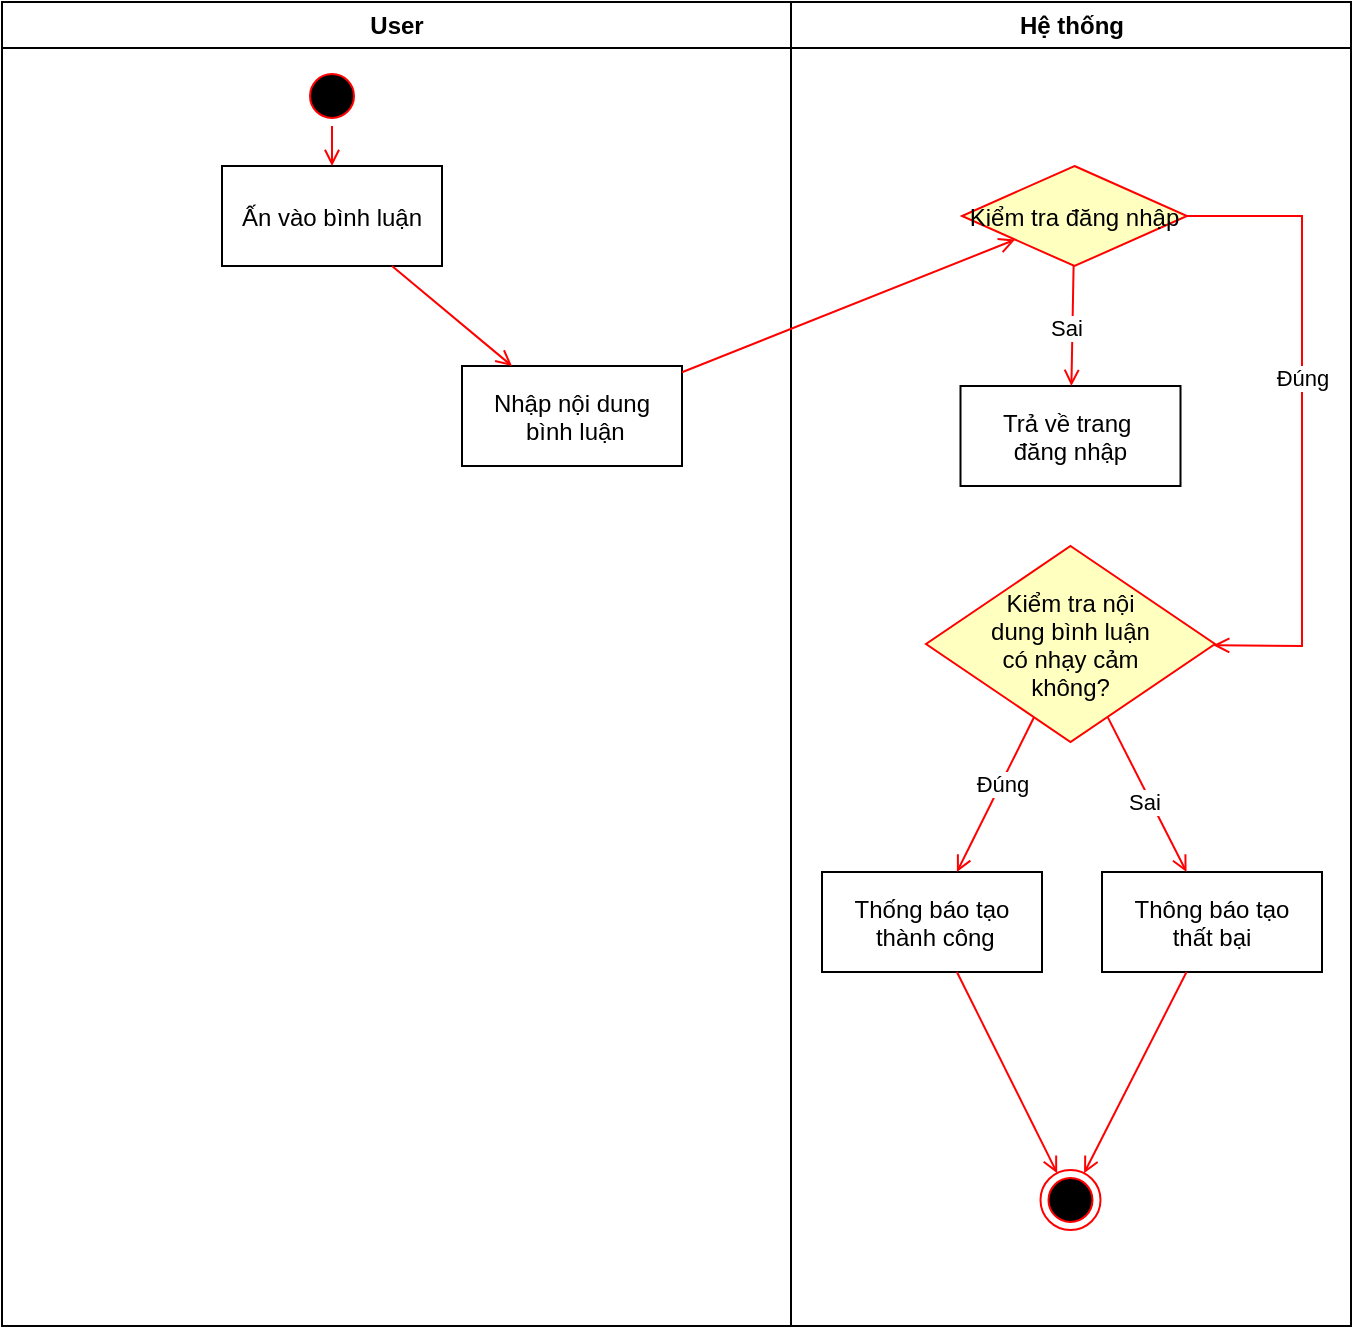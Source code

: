 <mxfile version="24.7.17">
  <diagram name="Page-1" id="e7e014a7-5840-1c2e-5031-d8a46d1fe8dd">
    <mxGraphModel dx="1290" dy="563" grid="1" gridSize="10" guides="1" tooltips="1" connect="1" arrows="1" fold="1" page="1" pageScale="1" pageWidth="1169" pageHeight="826" background="none" math="0" shadow="0">
      <root>
        <mxCell id="0" />
        <mxCell id="1" parent="0" />
        <mxCell id="2" value="User" style="swimlane;whiteSpace=wrap" parent="1" vertex="1">
          <mxGeometry x="50" y="128" width="394.5" height="662" as="geometry" />
        </mxCell>
        <mxCell id="5" value="" style="ellipse;shape=startState;fillColor=#000000;strokeColor=#ff0000;" parent="2" vertex="1">
          <mxGeometry x="150" y="32" width="30" height="30" as="geometry" />
        </mxCell>
        <mxCell id="SuG1Byf5JXPER20UlvzR-43" value="Ấn vào bình luận" style="" vertex="1" parent="2">
          <mxGeometry x="110" y="82" width="110" height="50" as="geometry" />
        </mxCell>
        <mxCell id="SuG1Byf5JXPER20UlvzR-45" value="" style="endArrow=open;strokeColor=#FF0000;endFill=1;rounded=0;" edge="1" parent="2" source="5" target="SuG1Byf5JXPER20UlvzR-43">
          <mxGeometry relative="1" as="geometry">
            <mxPoint x="165" y="47" as="sourcePoint" />
            <mxPoint x="479.5" y="335" as="targetPoint" />
          </mxGeometry>
        </mxCell>
        <mxCell id="SuG1Byf5JXPER20UlvzR-44" value="Nhập nội dung&#xa; bình luận" style="" vertex="1" parent="2">
          <mxGeometry x="230" y="182" width="110" height="50" as="geometry" />
        </mxCell>
        <mxCell id="SuG1Byf5JXPER20UlvzR-84" value="" style="endArrow=open;strokeColor=#FF0000;endFill=1;rounded=0;" edge="1" parent="2" source="SuG1Byf5JXPER20UlvzR-43" target="SuG1Byf5JXPER20UlvzR-44">
          <mxGeometry relative="1" as="geometry">
            <mxPoint x="175" y="82" as="sourcePoint" />
            <mxPoint x="175" y="132" as="targetPoint" />
          </mxGeometry>
        </mxCell>
        <mxCell id="3" value="Hệ thống" style="swimlane;whiteSpace=wrap" parent="1" vertex="1">
          <mxGeometry x="444.5" y="128" width="280" height="662" as="geometry" />
        </mxCell>
        <mxCell id="21" value="Kiểm tra nội&#xa;dung bình luận &#xa;có nhạy cảm &#xa;không?" style="rhombus;fillColor=#ffffc0;strokeColor=#ff0000;" parent="3" vertex="1">
          <mxGeometry x="67.5" y="272" width="144.5" height="98" as="geometry" />
        </mxCell>
        <mxCell id="SuG1Byf5JXPER20UlvzR-48" value="" style="ellipse;shape=endState;fillColor=#000000;strokeColor=#ff0000" vertex="1" parent="3">
          <mxGeometry x="124.75" y="584" width="30" height="30" as="geometry" />
        </mxCell>
        <mxCell id="SuG1Byf5JXPER20UlvzR-49" value="Thống báo tạo&#xa; thành công" style="" vertex="1" parent="3">
          <mxGeometry x="15.5" y="435" width="110" height="50" as="geometry" />
        </mxCell>
        <mxCell id="SuG1Byf5JXPER20UlvzR-50" value="Thông báo tạo&#xa;thất bại" style="" vertex="1" parent="3">
          <mxGeometry x="155.5" y="435" width="110" height="50" as="geometry" />
        </mxCell>
        <mxCell id="SuG1Byf5JXPER20UlvzR-51" value="" style="endArrow=open;strokeColor=#FF0000;endFill=1;rounded=0;" edge="1" parent="3" source="21" target="SuG1Byf5JXPER20UlvzR-49">
          <mxGeometry relative="1" as="geometry">
            <mxPoint x="-44" y="241" as="sourcePoint" />
            <mxPoint x="67" y="240" as="targetPoint" />
          </mxGeometry>
        </mxCell>
        <mxCell id="SuG1Byf5JXPER20UlvzR-52" value="Đúng" style="edgeLabel;html=1;align=center;verticalAlign=middle;resizable=0;points=[];" vertex="1" connectable="0" parent="SuG1Byf5JXPER20UlvzR-51">
          <mxGeometry x="-0.127" relative="1" as="geometry">
            <mxPoint as="offset" />
          </mxGeometry>
        </mxCell>
        <mxCell id="SuG1Byf5JXPER20UlvzR-65" value="" style="endArrow=open;strokeColor=#FF0000;endFill=1;rounded=0;" edge="1" parent="3" source="21" target="SuG1Byf5JXPER20UlvzR-50">
          <mxGeometry relative="1" as="geometry">
            <mxPoint x="-99" y="162" as="sourcePoint" />
            <mxPoint x="-99" y="217" as="targetPoint" />
          </mxGeometry>
        </mxCell>
        <mxCell id="SuG1Byf5JXPER20UlvzR-66" value="Sai" style="edgeLabel;html=1;align=center;verticalAlign=middle;resizable=0;points=[];" vertex="1" connectable="0" parent="SuG1Byf5JXPER20UlvzR-65">
          <mxGeometry x="0.042" y="-3" relative="1" as="geometry">
            <mxPoint as="offset" />
          </mxGeometry>
        </mxCell>
        <mxCell id="SuG1Byf5JXPER20UlvzR-67" value="" style="endArrow=open;strokeColor=#FF0000;endFill=1;rounded=0;" edge="1" parent="3" source="SuG1Byf5JXPER20UlvzR-49" target="SuG1Byf5JXPER20UlvzR-48">
          <mxGeometry relative="1" as="geometry">
            <mxPoint x="119" y="275" as="sourcePoint" />
            <mxPoint x="94" y="322" as="targetPoint" />
          </mxGeometry>
        </mxCell>
        <mxCell id="SuG1Byf5JXPER20UlvzR-71" value="Trả về trang &#xa;đăng nhập" style="" vertex="1" parent="3">
          <mxGeometry x="84.75" y="192" width="110" height="50" as="geometry" />
        </mxCell>
        <mxCell id="SuG1Byf5JXPER20UlvzR-72" value="Kiểm tra đăng nhập" style="rhombus;fillColor=#ffffc0;strokeColor=#ff0000;" vertex="1" parent="3">
          <mxGeometry x="85.5" y="82" width="112.5" height="50" as="geometry" />
        </mxCell>
        <mxCell id="SuG1Byf5JXPER20UlvzR-78" value="" style="endArrow=open;strokeColor=#FF0000;endFill=1;rounded=0;" edge="1" parent="3" source="SuG1Byf5JXPER20UlvzR-72" target="SuG1Byf5JXPER20UlvzR-71">
          <mxGeometry relative="1" as="geometry">
            <mxPoint x="185" y="368" as="sourcePoint" />
            <mxPoint x="223" y="445" as="targetPoint" />
          </mxGeometry>
        </mxCell>
        <mxCell id="SuG1Byf5JXPER20UlvzR-79" value="Sai" style="edgeLabel;html=1;align=center;verticalAlign=middle;resizable=0;points=[];" vertex="1" connectable="0" parent="SuG1Byf5JXPER20UlvzR-78">
          <mxGeometry x="0.042" y="-3" relative="1" as="geometry">
            <mxPoint as="offset" />
          </mxGeometry>
        </mxCell>
        <mxCell id="SuG1Byf5JXPER20UlvzR-80" value="" style="endArrow=open;strokeColor=#FF0000;endFill=1;rounded=0;" edge="1" parent="3" source="SuG1Byf5JXPER20UlvzR-72" target="21">
          <mxGeometry relative="1" as="geometry">
            <mxPoint x="148" y="367" as="sourcePoint" />
            <mxPoint x="108" y="445" as="targetPoint" />
            <Array as="points">
              <mxPoint x="255.5" y="107" />
              <mxPoint x="255.5" y="322" />
            </Array>
          </mxGeometry>
        </mxCell>
        <mxCell id="SuG1Byf5JXPER20UlvzR-81" value="Đúng" style="edgeLabel;html=1;align=center;verticalAlign=middle;resizable=0;points=[];" vertex="1" connectable="0" parent="SuG1Byf5JXPER20UlvzR-80">
          <mxGeometry x="-0.127" relative="1" as="geometry">
            <mxPoint as="offset" />
          </mxGeometry>
        </mxCell>
        <mxCell id="SuG1Byf5JXPER20UlvzR-86" value="" style="endArrow=open;strokeColor=#FF0000;endFill=1;rounded=0;" edge="1" parent="3" source="SuG1Byf5JXPER20UlvzR-50" target="SuG1Byf5JXPER20UlvzR-48">
          <mxGeometry relative="1" as="geometry">
            <mxPoint x="93" y="495" as="sourcePoint" />
            <mxPoint x="195.5" y="552" as="targetPoint" />
          </mxGeometry>
        </mxCell>
        <mxCell id="SuG1Byf5JXPER20UlvzR-47" value="" style="endArrow=open;strokeColor=#FF0000;endFill=1;rounded=0;" edge="1" parent="1" source="SuG1Byf5JXPER20UlvzR-44" target="SuG1Byf5JXPER20UlvzR-72">
          <mxGeometry relative="1" as="geometry">
            <mxPoint x="345" y="408" as="sourcePoint" />
            <mxPoint x="345" y="463" as="targetPoint" />
          </mxGeometry>
        </mxCell>
      </root>
    </mxGraphModel>
  </diagram>
</mxfile>

